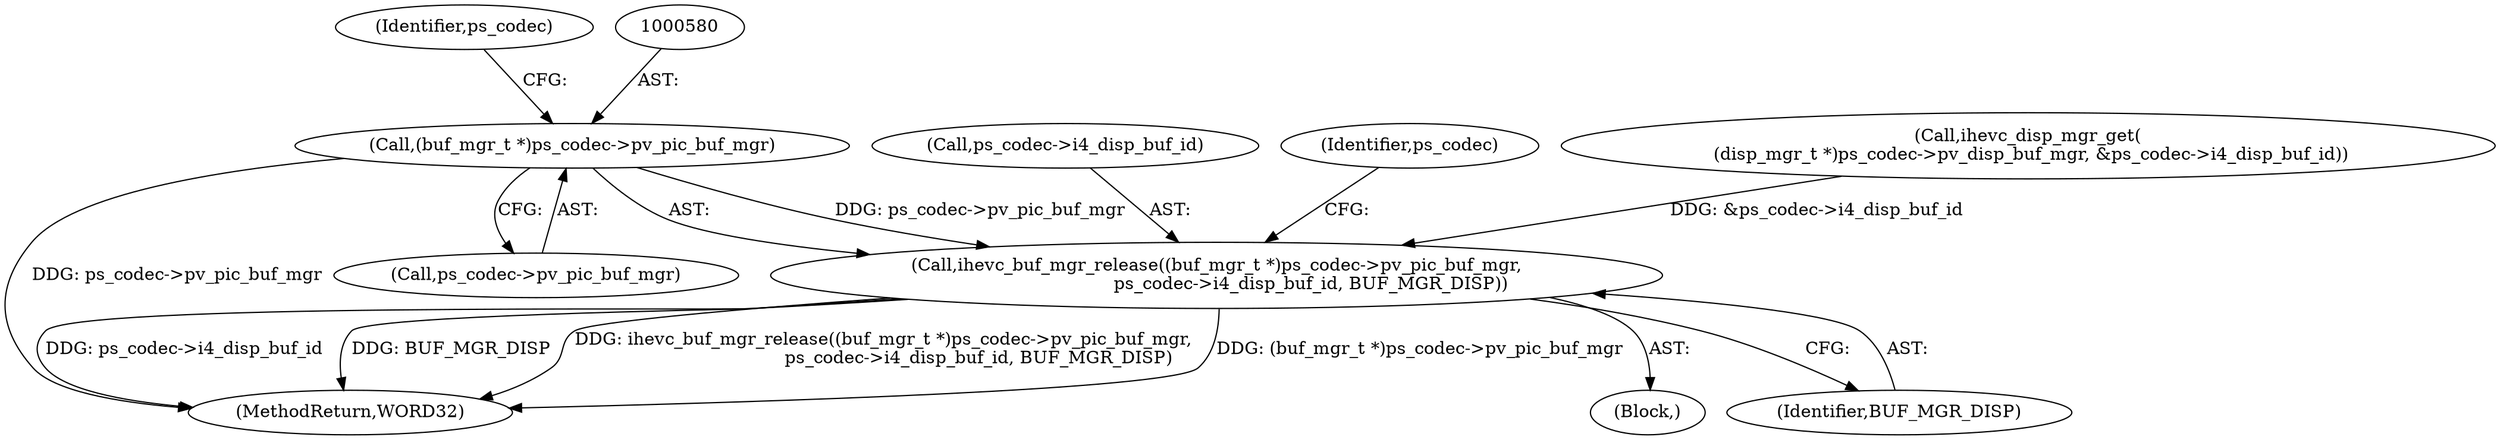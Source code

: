 digraph "0_Android_a33f6725d7e9f92330f995ce2dcf4faa33f6433f@pointer" {
"1000579" [label="(Call,(buf_mgr_t *)ps_codec->pv_pic_buf_mgr)"];
"1000578" [label="(Call,ihevc_buf_mgr_release((buf_mgr_t *)ps_codec->pv_pic_buf_mgr,\n                                  ps_codec->i4_disp_buf_id, BUF_MGR_DISP))"];
"1000584" [label="(Call,ps_codec->i4_disp_buf_id)"];
"1001906" [label="(MethodReturn,WORD32)"];
"1000523" [label="(Block,)"];
"1000585" [label="(Identifier,ps_codec)"];
"1000589" [label="(Identifier,ps_codec)"];
"1000497" [label="(Call,ihevc_disp_mgr_get(\n (disp_mgr_t *)ps_codec->pv_disp_buf_mgr, &ps_codec->i4_disp_buf_id))"];
"1000578" [label="(Call,ihevc_buf_mgr_release((buf_mgr_t *)ps_codec->pv_pic_buf_mgr,\n                                  ps_codec->i4_disp_buf_id, BUF_MGR_DISP))"];
"1000579" [label="(Call,(buf_mgr_t *)ps_codec->pv_pic_buf_mgr)"];
"1000581" [label="(Call,ps_codec->pv_pic_buf_mgr)"];
"1000587" [label="(Identifier,BUF_MGR_DISP)"];
"1000579" -> "1000578"  [label="AST: "];
"1000579" -> "1000581"  [label="CFG: "];
"1000580" -> "1000579"  [label="AST: "];
"1000581" -> "1000579"  [label="AST: "];
"1000585" -> "1000579"  [label="CFG: "];
"1000579" -> "1001906"  [label="DDG: ps_codec->pv_pic_buf_mgr"];
"1000579" -> "1000578"  [label="DDG: ps_codec->pv_pic_buf_mgr"];
"1000578" -> "1000523"  [label="AST: "];
"1000578" -> "1000587"  [label="CFG: "];
"1000584" -> "1000578"  [label="AST: "];
"1000587" -> "1000578"  [label="AST: "];
"1000589" -> "1000578"  [label="CFG: "];
"1000578" -> "1001906"  [label="DDG: (buf_mgr_t *)ps_codec->pv_pic_buf_mgr"];
"1000578" -> "1001906"  [label="DDG: ps_codec->i4_disp_buf_id"];
"1000578" -> "1001906"  [label="DDG: BUF_MGR_DISP"];
"1000578" -> "1001906"  [label="DDG: ihevc_buf_mgr_release((buf_mgr_t *)ps_codec->pv_pic_buf_mgr,\n                                  ps_codec->i4_disp_buf_id, BUF_MGR_DISP)"];
"1000497" -> "1000578"  [label="DDG: &ps_codec->i4_disp_buf_id"];
}
